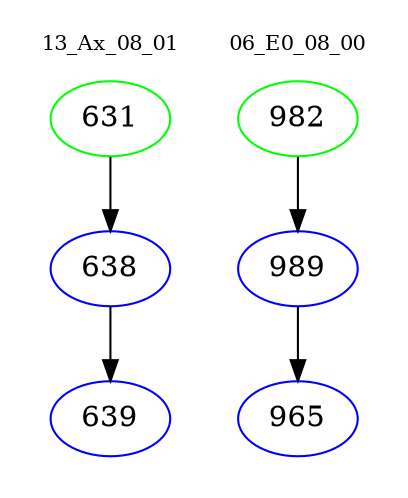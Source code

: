 digraph{
subgraph cluster_0 {
color = white
label = "13_Ax_08_01";
fontsize=10;
T0_631 [label="631", color="green"]
T0_631 -> T0_638 [color="black"]
T0_638 [label="638", color="blue"]
T0_638 -> T0_639 [color="black"]
T0_639 [label="639", color="blue"]
}
subgraph cluster_1 {
color = white
label = "06_E0_08_00";
fontsize=10;
T1_982 [label="982", color="green"]
T1_982 -> T1_989 [color="black"]
T1_989 [label="989", color="blue"]
T1_989 -> T1_965 [color="black"]
T1_965 [label="965", color="blue"]
}
}
